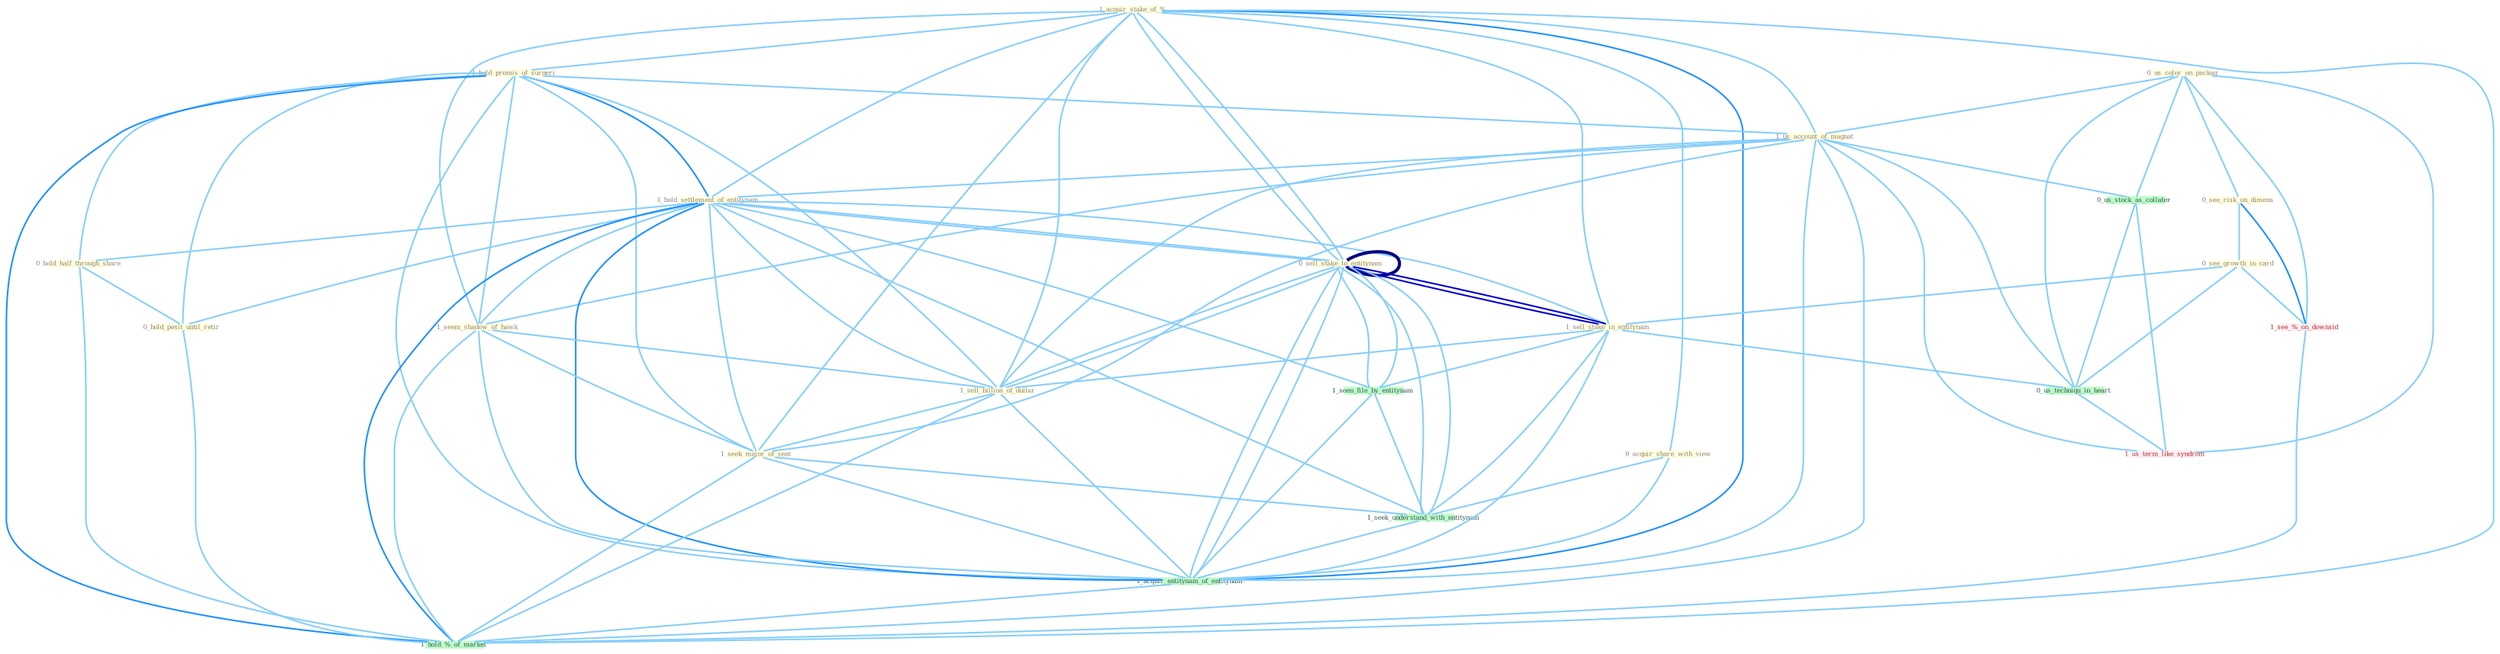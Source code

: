 Graph G{ 
    node
    [shape=polygon,style=filled,width=.5,height=.06,color="#BDFCC9",fixedsize=true,fontsize=4,
    fontcolor="#2f4f4f"];
    {node
    [color="#ffffe0", fontcolor="#8b7d6b"] "1_acquir_stake_of_% " "0_us_color_on_packag " "0_acquir_share_with_view " "0_see_risk_on_dimens " "1_hold_promis_of_surgeri " "1_us_account_of_magnat " "1_hold_settlement_of_entitynam " "0_sell_stake_to_entitynam " "0_hold_half_through_share " "0_see_growth_in_card " "0_hold_posit_until_retir " "1_seem_shadow_of_hawk " "1_sell_stake_in_entitynam " "1_sell_billion_of_dollar " "1_seek_major_of_seat " "0_sell_stake_to_entitynam "}
{node [color="#fff0f5", fontcolor="#b22222"] "1_see_%_on_downsid " "1_us_term_like_syndrom "}
edge [color="#B0E2FF"];

	"1_acquir_stake_of_% " -- "0_acquir_share_with_view " [w="1", color="#87cefa" ];
	"1_acquir_stake_of_% " -- "1_hold_promis_of_surgeri " [w="1", color="#87cefa" ];
	"1_acquir_stake_of_% " -- "1_us_account_of_magnat " [w="1", color="#87cefa" ];
	"1_acquir_stake_of_% " -- "1_hold_settlement_of_entitynam " [w="1", color="#87cefa" ];
	"1_acquir_stake_of_% " -- "0_sell_stake_to_entitynam " [w="1", color="#87cefa" ];
	"1_acquir_stake_of_% " -- "1_seem_shadow_of_hawk " [w="1", color="#87cefa" ];
	"1_acquir_stake_of_% " -- "1_sell_stake_in_entitynam " [w="1", color="#87cefa" ];
	"1_acquir_stake_of_% " -- "1_sell_billion_of_dollar " [w="1", color="#87cefa" ];
	"1_acquir_stake_of_% " -- "1_seek_major_of_seat " [w="1", color="#87cefa" ];
	"1_acquir_stake_of_% " -- "0_sell_stake_to_entitynam " [w="1", color="#87cefa" ];
	"1_acquir_stake_of_% " -- "1_acquir_entitynam_of_entitynam " [w="2", color="#1e90ff" , len=0.8];
	"1_acquir_stake_of_% " -- "1_hold_%_of_market " [w="1", color="#87cefa" ];
	"0_us_color_on_packag " -- "0_see_risk_on_dimens " [w="1", color="#87cefa" ];
	"0_us_color_on_packag " -- "1_us_account_of_magnat " [w="1", color="#87cefa" ];
	"0_us_color_on_packag " -- "0_us_stock_as_collater " [w="1", color="#87cefa" ];
	"0_us_color_on_packag " -- "0_us_techniqu_in_heart " [w="1", color="#87cefa" ];
	"0_us_color_on_packag " -- "1_see_%_on_downsid " [w="1", color="#87cefa" ];
	"0_us_color_on_packag " -- "1_us_term_like_syndrom " [w="1", color="#87cefa" ];
	"0_acquir_share_with_view " -- "1_seek_understand_with_entitynam " [w="1", color="#87cefa" ];
	"0_acquir_share_with_view " -- "1_acquir_entitynam_of_entitynam " [w="1", color="#87cefa" ];
	"0_see_risk_on_dimens " -- "0_see_growth_in_card " [w="1", color="#87cefa" ];
	"0_see_risk_on_dimens " -- "1_see_%_on_downsid " [w="2", color="#1e90ff" , len=0.8];
	"1_hold_promis_of_surgeri " -- "1_us_account_of_magnat " [w="1", color="#87cefa" ];
	"1_hold_promis_of_surgeri " -- "1_hold_settlement_of_entitynam " [w="2", color="#1e90ff" , len=0.8];
	"1_hold_promis_of_surgeri " -- "0_hold_half_through_share " [w="1", color="#87cefa" ];
	"1_hold_promis_of_surgeri " -- "0_hold_posit_until_retir " [w="1", color="#87cefa" ];
	"1_hold_promis_of_surgeri " -- "1_seem_shadow_of_hawk " [w="1", color="#87cefa" ];
	"1_hold_promis_of_surgeri " -- "1_sell_billion_of_dollar " [w="1", color="#87cefa" ];
	"1_hold_promis_of_surgeri " -- "1_seek_major_of_seat " [w="1", color="#87cefa" ];
	"1_hold_promis_of_surgeri " -- "1_acquir_entitynam_of_entitynam " [w="1", color="#87cefa" ];
	"1_hold_promis_of_surgeri " -- "1_hold_%_of_market " [w="2", color="#1e90ff" , len=0.8];
	"1_us_account_of_magnat " -- "1_hold_settlement_of_entitynam " [w="1", color="#87cefa" ];
	"1_us_account_of_magnat " -- "1_seem_shadow_of_hawk " [w="1", color="#87cefa" ];
	"1_us_account_of_magnat " -- "1_sell_billion_of_dollar " [w="1", color="#87cefa" ];
	"1_us_account_of_magnat " -- "1_seek_major_of_seat " [w="1", color="#87cefa" ];
	"1_us_account_of_magnat " -- "0_us_stock_as_collater " [w="1", color="#87cefa" ];
	"1_us_account_of_magnat " -- "1_acquir_entitynam_of_entitynam " [w="1", color="#87cefa" ];
	"1_us_account_of_magnat " -- "0_us_techniqu_in_heart " [w="1", color="#87cefa" ];
	"1_us_account_of_magnat " -- "1_us_term_like_syndrom " [w="1", color="#87cefa" ];
	"1_us_account_of_magnat " -- "1_hold_%_of_market " [w="1", color="#87cefa" ];
	"1_hold_settlement_of_entitynam " -- "0_sell_stake_to_entitynam " [w="1", color="#87cefa" ];
	"1_hold_settlement_of_entitynam " -- "0_hold_half_through_share " [w="1", color="#87cefa" ];
	"1_hold_settlement_of_entitynam " -- "0_hold_posit_until_retir " [w="1", color="#87cefa" ];
	"1_hold_settlement_of_entitynam " -- "1_seem_shadow_of_hawk " [w="1", color="#87cefa" ];
	"1_hold_settlement_of_entitynam " -- "1_sell_stake_in_entitynam " [w="1", color="#87cefa" ];
	"1_hold_settlement_of_entitynam " -- "1_sell_billion_of_dollar " [w="1", color="#87cefa" ];
	"1_hold_settlement_of_entitynam " -- "1_seek_major_of_seat " [w="1", color="#87cefa" ];
	"1_hold_settlement_of_entitynam " -- "0_sell_stake_to_entitynam " [w="1", color="#87cefa" ];
	"1_hold_settlement_of_entitynam " -- "1_seen_file_by_entitynam " [w="1", color="#87cefa" ];
	"1_hold_settlement_of_entitynam " -- "1_seek_understand_with_entitynam " [w="1", color="#87cefa" ];
	"1_hold_settlement_of_entitynam " -- "1_acquir_entitynam_of_entitynam " [w="2", color="#1e90ff" , len=0.8];
	"1_hold_settlement_of_entitynam " -- "1_hold_%_of_market " [w="2", color="#1e90ff" , len=0.8];
	"0_sell_stake_to_entitynam " -- "1_sell_stake_in_entitynam " [w="3", color="#0000cd" , len=0.6];
	"0_sell_stake_to_entitynam " -- "1_sell_billion_of_dollar " [w="1", color="#87cefa" ];
	"0_sell_stake_to_entitynam " -- "0_sell_stake_to_entitynam " [w="4", style=bold, color="#000080", len=0.4];
	"0_sell_stake_to_entitynam " -- "1_seen_file_by_entitynam " [w="1", color="#87cefa" ];
	"0_sell_stake_to_entitynam " -- "1_seek_understand_with_entitynam " [w="1", color="#87cefa" ];
	"0_sell_stake_to_entitynam " -- "1_acquir_entitynam_of_entitynam " [w="1", color="#87cefa" ];
	"0_hold_half_through_share " -- "0_hold_posit_until_retir " [w="1", color="#87cefa" ];
	"0_hold_half_through_share " -- "1_hold_%_of_market " [w="1", color="#87cefa" ];
	"0_see_growth_in_card " -- "1_sell_stake_in_entitynam " [w="1", color="#87cefa" ];
	"0_see_growth_in_card " -- "0_us_techniqu_in_heart " [w="1", color="#87cefa" ];
	"0_see_growth_in_card " -- "1_see_%_on_downsid " [w="1", color="#87cefa" ];
	"0_hold_posit_until_retir " -- "1_hold_%_of_market " [w="1", color="#87cefa" ];
	"1_seem_shadow_of_hawk " -- "1_sell_billion_of_dollar " [w="1", color="#87cefa" ];
	"1_seem_shadow_of_hawk " -- "1_seek_major_of_seat " [w="1", color="#87cefa" ];
	"1_seem_shadow_of_hawk " -- "1_acquir_entitynam_of_entitynam " [w="1", color="#87cefa" ];
	"1_seem_shadow_of_hawk " -- "1_hold_%_of_market " [w="1", color="#87cefa" ];
	"1_sell_stake_in_entitynam " -- "1_sell_billion_of_dollar " [w="1", color="#87cefa" ];
	"1_sell_stake_in_entitynam " -- "0_sell_stake_to_entitynam " [w="3", color="#0000cd" , len=0.6];
	"1_sell_stake_in_entitynam " -- "1_seen_file_by_entitynam " [w="1", color="#87cefa" ];
	"1_sell_stake_in_entitynam " -- "1_seek_understand_with_entitynam " [w="1", color="#87cefa" ];
	"1_sell_stake_in_entitynam " -- "1_acquir_entitynam_of_entitynam " [w="1", color="#87cefa" ];
	"1_sell_stake_in_entitynam " -- "0_us_techniqu_in_heart " [w="1", color="#87cefa" ];
	"1_sell_billion_of_dollar " -- "1_seek_major_of_seat " [w="1", color="#87cefa" ];
	"1_sell_billion_of_dollar " -- "0_sell_stake_to_entitynam " [w="1", color="#87cefa" ];
	"1_sell_billion_of_dollar " -- "1_acquir_entitynam_of_entitynam " [w="1", color="#87cefa" ];
	"1_sell_billion_of_dollar " -- "1_hold_%_of_market " [w="1", color="#87cefa" ];
	"1_seek_major_of_seat " -- "1_seek_understand_with_entitynam " [w="1", color="#87cefa" ];
	"1_seek_major_of_seat " -- "1_acquir_entitynam_of_entitynam " [w="1", color="#87cefa" ];
	"1_seek_major_of_seat " -- "1_hold_%_of_market " [w="1", color="#87cefa" ];
	"0_sell_stake_to_entitynam " -- "1_seen_file_by_entitynam " [w="1", color="#87cefa" ];
	"0_sell_stake_to_entitynam " -- "1_seek_understand_with_entitynam " [w="1", color="#87cefa" ];
	"0_sell_stake_to_entitynam " -- "1_acquir_entitynam_of_entitynam " [w="1", color="#87cefa" ];
	"1_seen_file_by_entitynam " -- "1_seek_understand_with_entitynam " [w="1", color="#87cefa" ];
	"1_seen_file_by_entitynam " -- "1_acquir_entitynam_of_entitynam " [w="1", color="#87cefa" ];
	"0_us_stock_as_collater " -- "0_us_techniqu_in_heart " [w="1", color="#87cefa" ];
	"0_us_stock_as_collater " -- "1_us_term_like_syndrom " [w="1", color="#87cefa" ];
	"1_seek_understand_with_entitynam " -- "1_acquir_entitynam_of_entitynam " [w="1", color="#87cefa" ];
	"1_acquir_entitynam_of_entitynam " -- "1_hold_%_of_market " [w="1", color="#87cefa" ];
	"0_us_techniqu_in_heart " -- "1_us_term_like_syndrom " [w="1", color="#87cefa" ];
	"1_see_%_on_downsid " -- "1_hold_%_of_market " [w="1", color="#87cefa" ];
}
